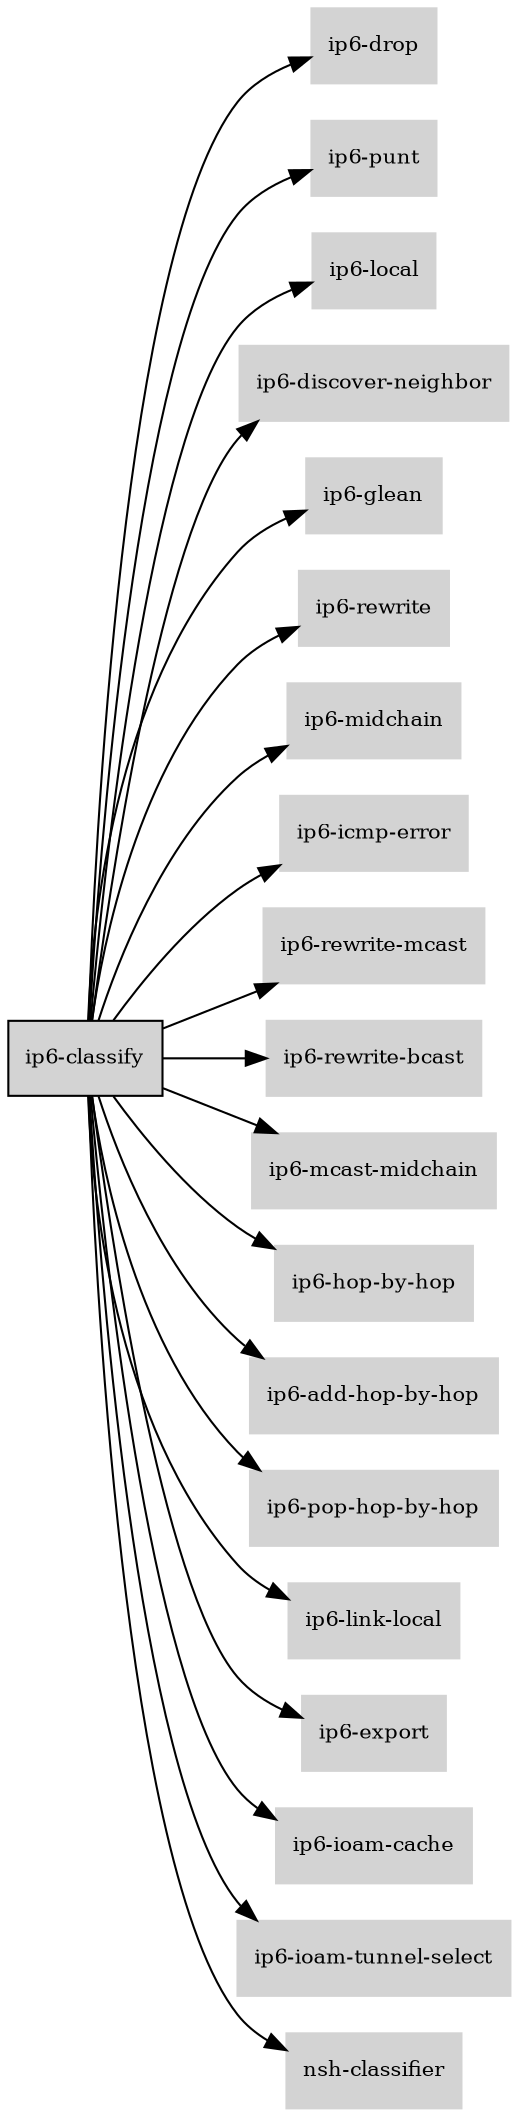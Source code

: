 digraph "ip6_classify_subgraph" {
  rankdir=LR;
  node [shape=box, style=filled, fontsize=10, color=lightgray, fontcolor=black, fillcolor=lightgray];
  "ip6-classify" [color=black, fontcolor=black, fillcolor=lightgray];
  edge [fontsize=8];
  "ip6-classify" -> "ip6-drop";
  "ip6-classify" -> "ip6-punt";
  "ip6-classify" -> "ip6-local";
  "ip6-classify" -> "ip6-discover-neighbor";
  "ip6-classify" -> "ip6-glean";
  "ip6-classify" -> "ip6-rewrite";
  "ip6-classify" -> "ip6-midchain";
  "ip6-classify" -> "ip6-icmp-error";
  "ip6-classify" -> "ip6-rewrite-mcast";
  "ip6-classify" -> "ip6-rewrite-bcast";
  "ip6-classify" -> "ip6-mcast-midchain";
  "ip6-classify" -> "ip6-hop-by-hop";
  "ip6-classify" -> "ip6-add-hop-by-hop";
  "ip6-classify" -> "ip6-pop-hop-by-hop";
  "ip6-classify" -> "ip6-link-local";
  "ip6-classify" -> "ip6-export";
  "ip6-classify" -> "ip6-ioam-cache";
  "ip6-classify" -> "ip6-ioam-tunnel-select";
  "ip6-classify" -> "nsh-classifier";
}
